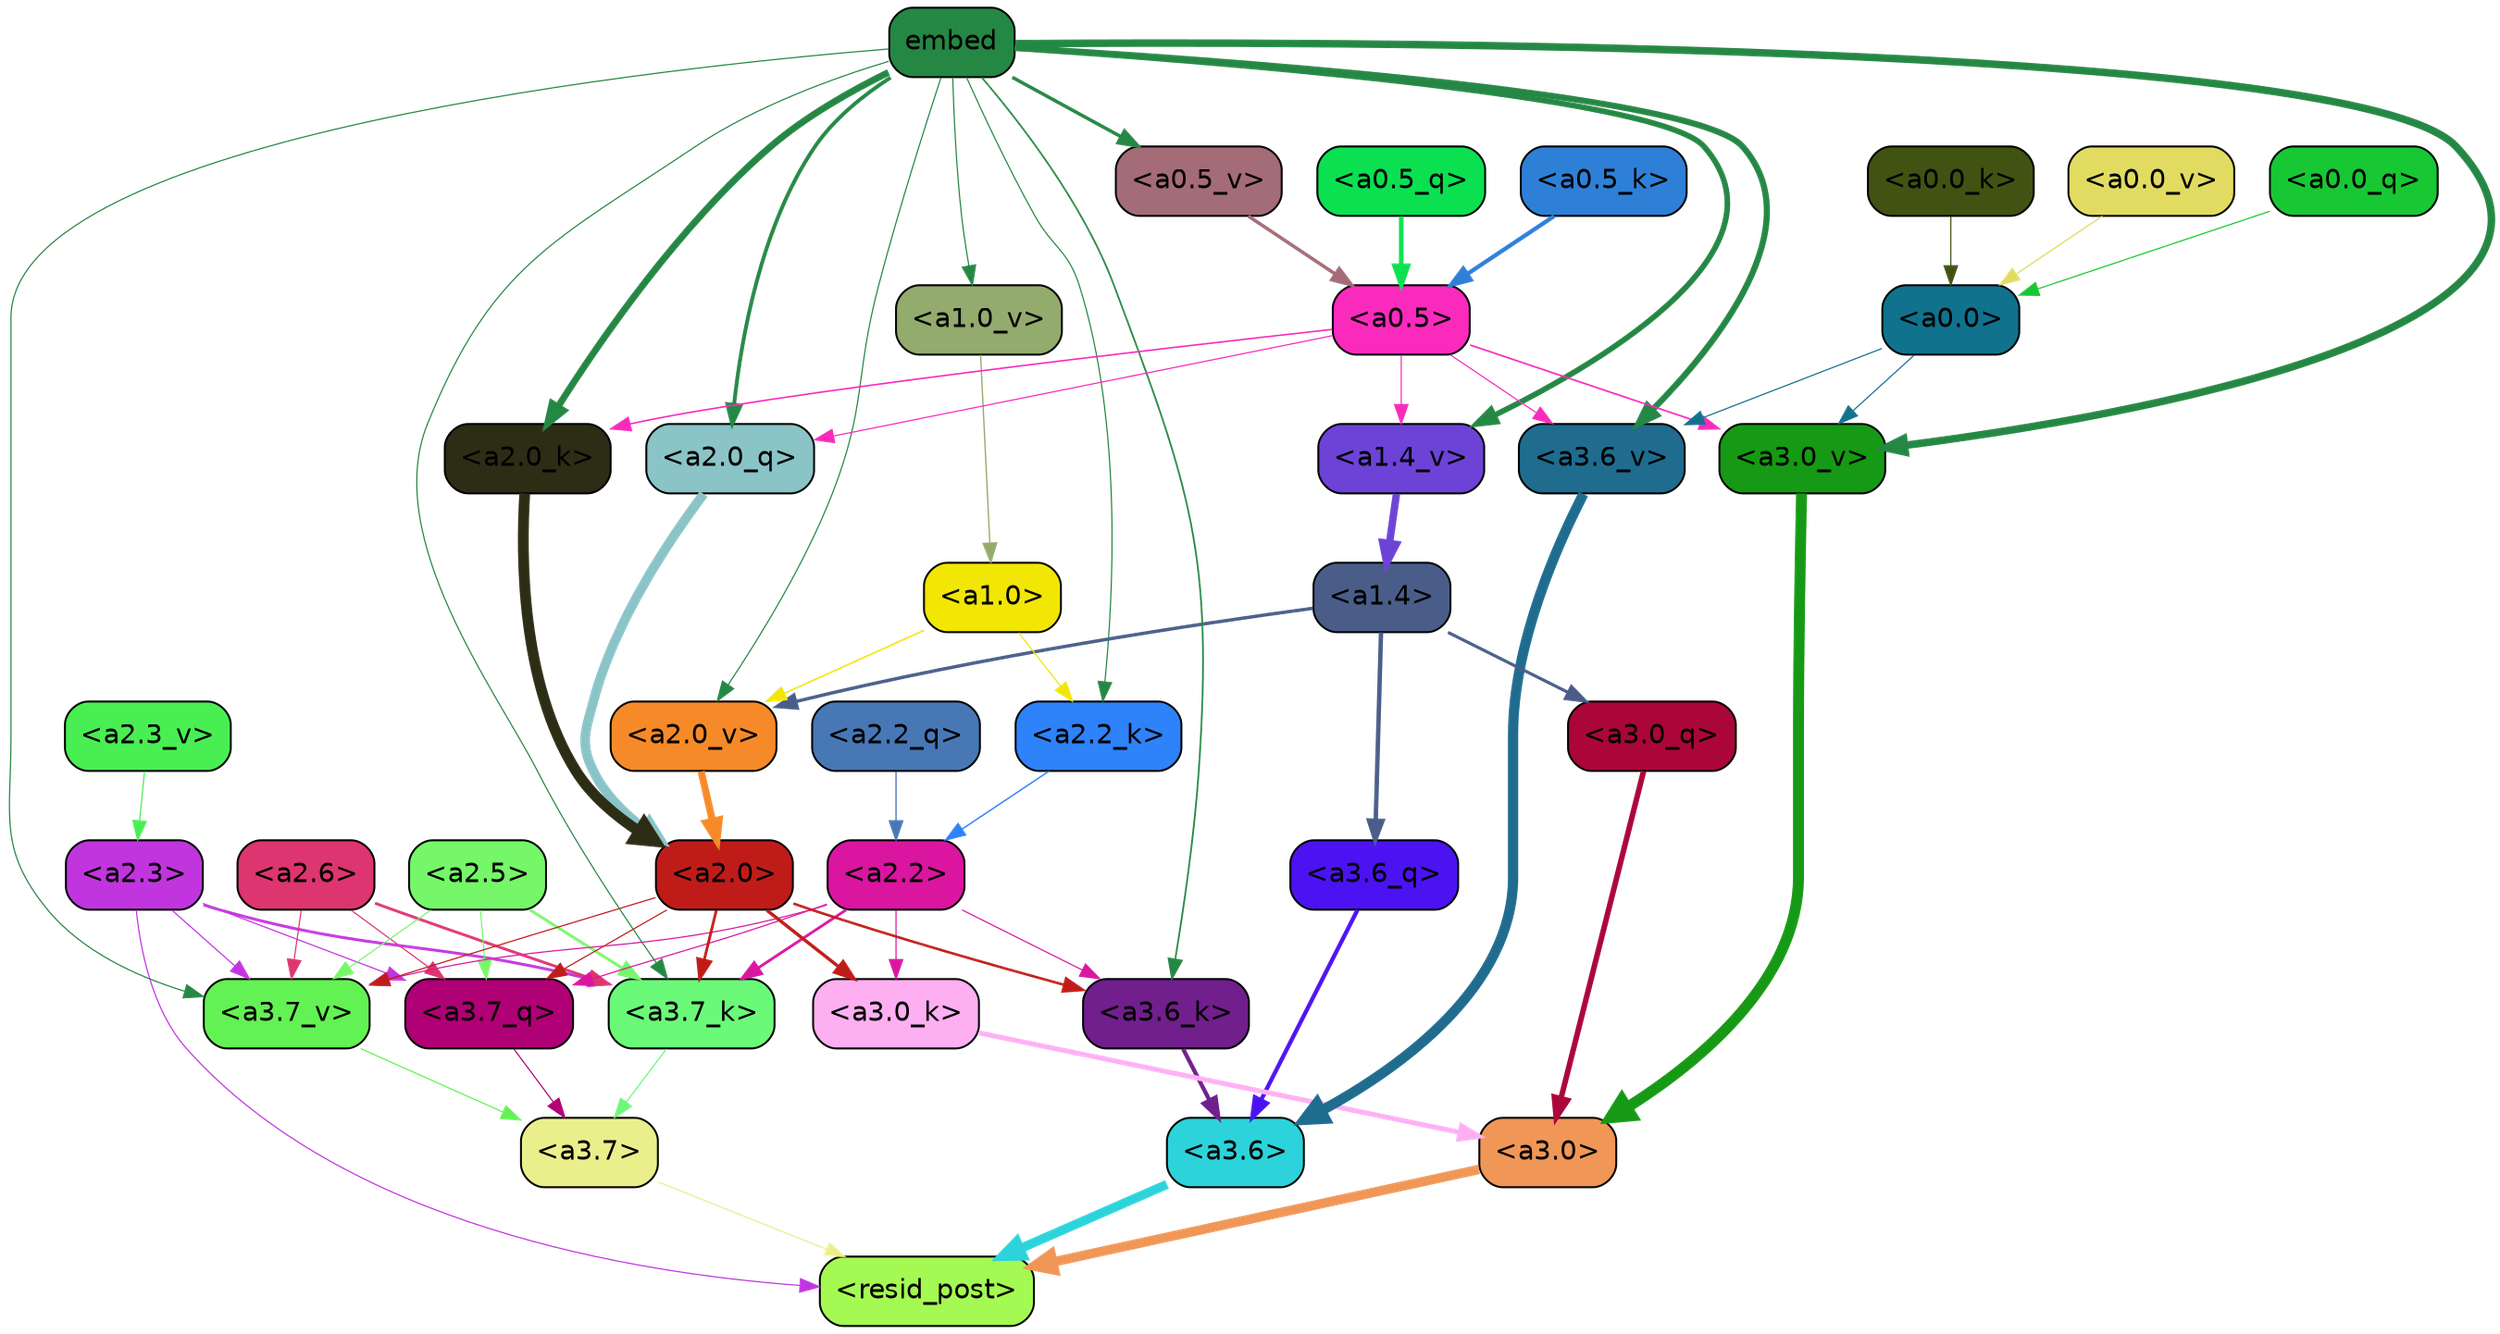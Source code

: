 strict digraph "" {
	graph [bgcolor=transparent,
		layout=dot,
		overlap=false,
		splines=true
	];
	"<a3.7>"	[color=black,
		fillcolor="#ebef8b",
		fontname=Helvetica,
		shape=box,
		style="filled, rounded"];
	"<resid_post>"	[color=black,
		fillcolor="#a4f952",
		fontname=Helvetica,
		shape=box,
		style="filled, rounded"];
	"<a3.7>" -> "<resid_post>"	[color="#ebef8b",
		penwidth=0.6];
	"<a3.6>"	[color=black,
		fillcolor="#2dd3da",
		fontname=Helvetica,
		shape=box,
		style="filled, rounded"];
	"<a3.6>" -> "<resid_post>"	[color="#2dd3da",
		penwidth=4.746312499046326];
	"<a3.0>"	[color=black,
		fillcolor="#f09656",
		fontname=Helvetica,
		shape=box,
		style="filled, rounded"];
	"<a3.0>" -> "<resid_post>"	[color="#f09656",
		penwidth=4.896343111991882];
	"<a2.3>"	[color=black,
		fillcolor="#c135df",
		fontname=Helvetica,
		shape=box,
		style="filled, rounded"];
	"<a2.3>" -> "<resid_post>"	[color="#c135df",
		penwidth=0.6];
	"<a3.7_q>"	[color=black,
		fillcolor="#b00075",
		fontname=Helvetica,
		shape=box,
		style="filled, rounded"];
	"<a2.3>" -> "<a3.7_q>"	[color="#c135df",
		penwidth=0.6];
	"<a3.7_k>"	[color=black,
		fillcolor="#6bf978",
		fontname=Helvetica,
		shape=box,
		style="filled, rounded"];
	"<a2.3>" -> "<a3.7_k>"	[color="#c135df",
		penwidth=1.467104621231556];
	"<a3.7_v>"	[color=black,
		fillcolor="#63f253",
		fontname=Helvetica,
		shape=box,
		style="filled, rounded"];
	"<a2.3>" -> "<a3.7_v>"	[color="#c135df",
		penwidth=0.6];
	"<a3.7_q>" -> "<a3.7>"	[color="#b00075",
		penwidth=0.6];
	"<a3.6_q>"	[color=black,
		fillcolor="#4b13f1",
		fontname=Helvetica,
		shape=box,
		style="filled, rounded"];
	"<a3.6_q>" -> "<a3.6>"	[color="#4b13f1",
		penwidth=2.160832464694977];
	"<a3.0_q>"	[color=black,
		fillcolor="#aa0639",
		fontname=Helvetica,
		shape=box,
		style="filled, rounded"];
	"<a3.0_q>" -> "<a3.0>"	[color="#aa0639",
		penwidth=2.870753765106201];
	"<a3.7_k>" -> "<a3.7>"	[color="#6bf978",
		penwidth=0.6];
	"<a3.6_k>"	[color=black,
		fillcolor="#701f8c",
		fontname=Helvetica,
		shape=box,
		style="filled, rounded"];
	"<a3.6_k>" -> "<a3.6>"	[color="#701f8c",
		penwidth=2.13908451795578];
	"<a3.0_k>"	[color=black,
		fillcolor="#feaff1",
		fontname=Helvetica,
		shape=box,
		style="filled, rounded"];
	"<a3.0_k>" -> "<a3.0>"	[color="#feaff1",
		penwidth=2.520303964614868];
	"<a3.7_v>" -> "<a3.7>"	[color="#63f253",
		penwidth=0.6];
	"<a3.6_v>"	[color=black,
		fillcolor="#1f6c8e",
		fontname=Helvetica,
		shape=box,
		style="filled, rounded"];
	"<a3.6_v>" -> "<a3.6>"	[color="#1f6c8e",
		penwidth=5.297133803367615];
	"<a3.0_v>"	[color=black,
		fillcolor="#169914",
		fontname=Helvetica,
		shape=box,
		style="filled, rounded"];
	"<a3.0_v>" -> "<a3.0>"	[color="#169914",
		penwidth=5.680712580680847];
	"<a2.6>"	[color=black,
		fillcolor="#dd356f",
		fontname=Helvetica,
		shape=box,
		style="filled, rounded"];
	"<a2.6>" -> "<a3.7_q>"	[color="#dd356f",
		penwidth=0.6];
	"<a2.6>" -> "<a3.7_k>"	[color="#dd356f",
		penwidth=1.4453159049153328];
	"<a2.6>" -> "<a3.7_v>"	[color="#dd356f",
		penwidth=0.6];
	"<a2.5>"	[color=black,
		fillcolor="#75f769",
		fontname=Helvetica,
		shape=box,
		style="filled, rounded"];
	"<a2.5>" -> "<a3.7_q>"	[color="#75f769",
		penwidth=0.6];
	"<a2.5>" -> "<a3.7_k>"	[color="#75f769",
		penwidth=1.4526091292500496];
	"<a2.5>" -> "<a3.7_v>"	[color="#75f769",
		penwidth=0.6];
	"<a2.2>"	[color=black,
		fillcolor="#da15a0",
		fontname=Helvetica,
		shape=box,
		style="filled, rounded"];
	"<a2.2>" -> "<a3.7_q>"	[color="#da15a0",
		penwidth=0.6];
	"<a2.2>" -> "<a3.7_k>"	[color="#da15a0",
		penwidth=1.4310357049107552];
	"<a2.2>" -> "<a3.6_k>"	[color="#da15a0",
		penwidth=0.6];
	"<a2.2>" -> "<a3.0_k>"	[color="#da15a0",
		penwidth=0.6];
	"<a2.2>" -> "<a3.7_v>"	[color="#da15a0",
		penwidth=0.6];
	"<a2.0>"	[color=black,
		fillcolor="#bf1c19",
		fontname=Helvetica,
		shape=box,
		style="filled, rounded"];
	"<a2.0>" -> "<a3.7_q>"	[color="#bf1c19",
		penwidth=0.6];
	"<a2.0>" -> "<a3.7_k>"	[color="#bf1c19",
		penwidth=1.4314699843525887];
	"<a2.0>" -> "<a3.6_k>"	[color="#bf1c19",
		penwidth=1.2950235605239868];
	"<a2.0>" -> "<a3.0_k>"	[color="#bf1c19",
		penwidth=1.712992787361145];
	"<a2.0>" -> "<a3.7_v>"	[color="#bf1c19",
		penwidth=0.6];
	"<a1.4>"	[color=black,
		fillcolor="#4a5d89",
		fontname=Helvetica,
		shape=box,
		style="filled, rounded"];
	"<a1.4>" -> "<a3.6_q>"	[color="#4a5d89",
		penwidth=2.2719132900238037];
	"<a1.4>" -> "<a3.0_q>"	[color="#4a5d89",
		penwidth=1.5932877659797668];
	"<a2.0_v>"	[color=black,
		fillcolor="#f68a28",
		fontname=Helvetica,
		shape=box,
		style="filled, rounded"];
	"<a1.4>" -> "<a2.0_v>"	[color="#4a5d89",
		penwidth=1.7291951477527618];
	embed	[color=black,
		fillcolor="#258744",
		fontname=Helvetica,
		shape=box,
		style="filled, rounded"];
	embed -> "<a3.7_k>"	[color="#258744",
		penwidth=0.6];
	embed -> "<a3.6_k>"	[color="#258744",
		penwidth=0.891706109046936];
	embed -> "<a3.7_v>"	[color="#258744",
		penwidth=0.6];
	embed -> "<a3.6_v>"	[color="#258744",
		penwidth=3.1766927242279053];
	embed -> "<a3.0_v>"	[color="#258744",
		penwidth=3.9005755856633186];
	"<a2.0_q>"	[color=black,
		fillcolor="#8ac4c7",
		fontname=Helvetica,
		shape=box,
		style="filled, rounded"];
	embed -> "<a2.0_q>"	[color="#258744",
		penwidth=1.9666987657546997];
	"<a2.2_k>"	[color=black,
		fillcolor="#2e82fa",
		fontname=Helvetica,
		shape=box,
		style="filled, rounded"];
	embed -> "<a2.2_k>"	[color="#258744",
		penwidth=0.6];
	"<a2.0_k>"	[color=black,
		fillcolor="#2d2d16",
		fontname=Helvetica,
		shape=box,
		style="filled, rounded"];
	embed -> "<a2.0_k>"	[color="#258744",
		penwidth=3.5067105293273926];
	embed -> "<a2.0_v>"	[color="#258744",
		penwidth=0.6];
	"<a1.4_v>"	[color=black,
		fillcolor="#6d43d7",
		fontname=Helvetica,
		shape=box,
		style="filled, rounded"];
	embed -> "<a1.4_v>"	[color="#258744",
		penwidth=2.921818971633911];
	"<a1.0_v>"	[color=black,
		fillcolor="#93ab6d",
		fontname=Helvetica,
		shape=box,
		style="filled, rounded"];
	embed -> "<a1.0_v>"	[color="#258744",
		penwidth=0.6];
	"<a0.5_v>"	[color=black,
		fillcolor="#a46c77",
		fontname=Helvetica,
		shape=box,
		style="filled, rounded"];
	embed -> "<a0.5_v>"	[color="#258744",
		penwidth=1.7693885564804077];
	"<a0.5>"	[color=black,
		fillcolor="#fa2abd",
		fontname=Helvetica,
		shape=box,
		style="filled, rounded"];
	"<a0.5>" -> "<a3.6_v>"	[color="#fa2abd",
		penwidth=0.6];
	"<a0.5>" -> "<a3.0_v>"	[color="#fa2abd",
		penwidth=0.8493617177009583];
	"<a0.5>" -> "<a2.0_q>"	[color="#fa2abd",
		penwidth=0.6];
	"<a0.5>" -> "<a2.0_k>"	[color="#fa2abd",
		penwidth=0.7897228002548218];
	"<a0.5>" -> "<a1.4_v>"	[color="#fa2abd",
		penwidth=0.6];
	"<a0.0>"	[color=black,
		fillcolor="#10728d",
		fontname=Helvetica,
		shape=box,
		style="filled, rounded"];
	"<a0.0>" -> "<a3.6_v>"	[color="#10728d",
		penwidth=0.6];
	"<a0.0>" -> "<a3.0_v>"	[color="#10728d",
		penwidth=0.6];
	"<a2.2_q>"	[color=black,
		fillcolor="#4778b5",
		fontname=Helvetica,
		shape=box,
		style="filled, rounded"];
	"<a2.2_q>" -> "<a2.2>"	[color="#4778b5",
		penwidth=0.6677633281797171];
	"<a2.0_q>" -> "<a2.0>"	[color="#8ac4c7",
		penwidth=4.966194009408355];
	"<a2.2_k>" -> "<a2.2>"	[color="#2e82fa",
		penwidth=0.7399393804371357];
	"<a2.0_k>" -> "<a2.0>"	[color="#2d2d16",
		penwidth=5.5817058570683];
	"<a2.3_v>"	[color=black,
		fillcolor="#49ee53",
		fontname=Helvetica,
		shape=box,
		style="filled, rounded"];
	"<a2.3_v>" -> "<a2.3>"	[color="#49ee53",
		penwidth=0.6];
	"<a2.0_v>" -> "<a2.0>"	[color="#f68a28",
		penwidth=3.7102378383278847];
	"<a1.0>"	[color=black,
		fillcolor="#f2e604",
		fontname=Helvetica,
		shape=box,
		style="filled, rounded"];
	"<a1.0>" -> "<a2.2_k>"	[color="#f2e604",
		penwidth=0.6];
	"<a1.0>" -> "<a2.0_v>"	[color="#f2e604",
		penwidth=0.7823128998279572];
	"<a1.4_v>" -> "<a1.4>"	[color="#6d43d7",
		penwidth=3.84571635723114];
	"<a1.0_v>" -> "<a1.0>"	[color="#93ab6d",
		penwidth=0.6638844013214111];
	"<a0.5_q>"	[color=black,
		fillcolor="#0be051",
		fontname=Helvetica,
		shape=box,
		style="filled, rounded"];
	"<a0.5_q>" -> "<a0.5>"	[color="#0be051",
		penwidth=2.3498679399490356];
	"<a0.0_q>"	[color=black,
		fillcolor="#18c734",
		fontname=Helvetica,
		shape=box,
		style="filled, rounded"];
	"<a0.0_q>" -> "<a0.0>"	[color="#18c734",
		penwidth=0.6];
	"<a0.5_k>"	[color=black,
		fillcolor="#2e80d7",
		fontname=Helvetica,
		shape=box,
		style="filled, rounded"];
	"<a0.5_k>" -> "<a0.5>"	[color="#2e80d7",
		penwidth=2.1505037546157837];
	"<a0.0_k>"	[color=black,
		fillcolor="#415312",
		fontname=Helvetica,
		shape=box,
		style="filled, rounded"];
	"<a0.0_k>" -> "<a0.0>"	[color="#415312",
		penwidth=0.6];
	"<a0.5_v>" -> "<a0.5>"	[color="#a46c77",
		penwidth=1.769389271736145];
	"<a0.0_v>"	[color=black,
		fillcolor="#e1dc61",
		fontname=Helvetica,
		shape=box,
		style="filled, rounded"];
	"<a0.0_v>" -> "<a0.0>"	[color="#e1dc61",
		penwidth=0.6300240755081177];
}
